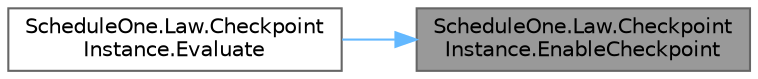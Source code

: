 digraph "ScheduleOne.Law.CheckpointInstance.EnableCheckpoint"
{
 // LATEX_PDF_SIZE
  bgcolor="transparent";
  edge [fontname=Helvetica,fontsize=10,labelfontname=Helvetica,labelfontsize=10];
  node [fontname=Helvetica,fontsize=10,shape=box,height=0.2,width=0.4];
  rankdir="RL";
  Node1 [id="Node000001",label="ScheduleOne.Law.Checkpoint\lInstance.EnableCheckpoint",height=0.2,width=0.4,color="gray40", fillcolor="grey60", style="filled", fontcolor="black",tooltip=" "];
  Node1 -> Node2 [id="edge1_Node000001_Node000002",dir="back",color="steelblue1",style="solid",tooltip=" "];
  Node2 [id="Node000002",label="ScheduleOne.Law.Checkpoint\lInstance.Evaluate",height=0.2,width=0.4,color="grey40", fillcolor="white", style="filled",URL="$class_schedule_one_1_1_law_1_1_checkpoint_instance.html#ad99aebb7ba09a3bf4f57935e4c0168bf",tooltip=" "];
}
